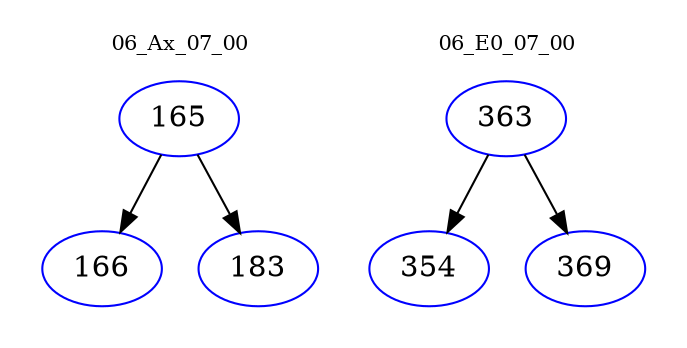 digraph{
subgraph cluster_0 {
color = white
label = "06_Ax_07_00";
fontsize=10;
T0_165 [label="165", color="blue"]
T0_165 -> T0_166 [color="black"]
T0_166 [label="166", color="blue"]
T0_165 -> T0_183 [color="black"]
T0_183 [label="183", color="blue"]
}
subgraph cluster_1 {
color = white
label = "06_E0_07_00";
fontsize=10;
T1_363 [label="363", color="blue"]
T1_363 -> T1_354 [color="black"]
T1_354 [label="354", color="blue"]
T1_363 -> T1_369 [color="black"]
T1_369 [label="369", color="blue"]
}
}
